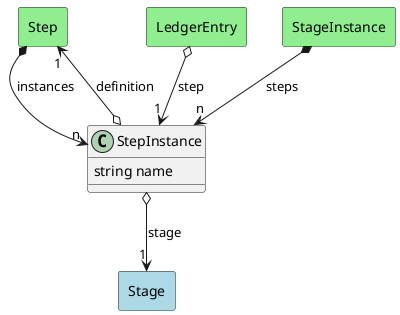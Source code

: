 @startuml

class "StepInstance" as Model {
 string name

 
}

rectangle "Step" as Step #lightblue {
}

Model o--> "1" Step : definition


rectangle "Stage" as Stage #lightblue {
}

Model o--> "1" Stage : stage




    rectangle "LedgerEntry" as LedgerEntry #lightgreen {
    }
    
        LedgerEntry   o--> "1" Model : "step"
    
    rectangle "StageInstance" as StageInstance #lightgreen {
    }
    
        StageInstance   *--> "n" Model : "steps"
    
    rectangle "Step" as Step #lightgreen {
    }
    
        Step   *--> "n" Model : "instances"
    

@enduml
